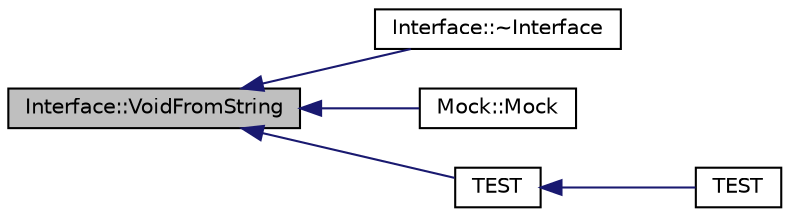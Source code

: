 digraph "Interface::VoidFromString"
{
  edge [fontname="Helvetica",fontsize="10",labelfontname="Helvetica",labelfontsize="10"];
  node [fontname="Helvetica",fontsize="10",shape=record];
  rankdir="LR";
  Node47 [label="Interface::VoidFromString",height=0.2,width=0.4,color="black", fillcolor="grey75", style="filled", fontcolor="black"];
  Node47 -> Node48 [dir="back",color="midnightblue",fontsize="10",style="solid",fontname="Helvetica"];
  Node48 [label="Interface::~Interface",height=0.2,width=0.4,color="black", fillcolor="white", style="filled",URL="$de/d95/class_interface.html#a67eca71a4ef8d28dc959dd495e2b2b59"];
  Node47 -> Node49 [dir="back",color="midnightblue",fontsize="10",style="solid",fontname="Helvetica"];
  Node49 [label="Mock::Mock",height=0.2,width=0.4,color="black", fillcolor="white", style="filled",URL="$d8/d46/class_mock.html#a2b9528f2e7fcf9738201a5ea667c1998"];
  Node47 -> Node50 [dir="back",color="midnightblue",fontsize="10",style="solid",fontname="Helvetica"];
  Node50 [label="TEST",height=0.2,width=0.4,color="black", fillcolor="white", style="filled",URL="$d8/dce/gmock__link__test_8h.html#a2a241b93f4367065a763c7df5133e5b6"];
  Node50 -> Node51 [dir="back",color="midnightblue",fontsize="10",style="solid",fontname="Helvetica"];
  Node51 [label="TEST",height=0.2,width=0.4,color="black", fillcolor="white", style="filled",URL="$d8/dce/gmock__link__test_8h.html#aaaae4940e8dd1c9ba7342163248ff86f"];
}
